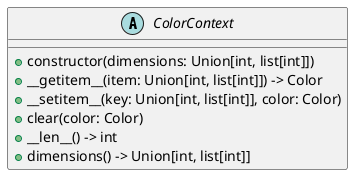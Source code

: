 @startuml


abstract class ColorContext {
    + constructor(dimensions: Union[int, list[int]])
    + __getitem__(item: Union[int, list[int]]) -> Color
    + __setitem__(key: Union[int, list[int]], color: Color)
    + clear(color: Color)
    + __len__() -> int
    + dimensions() -> Union[int, list[int]]
}

@enduml
